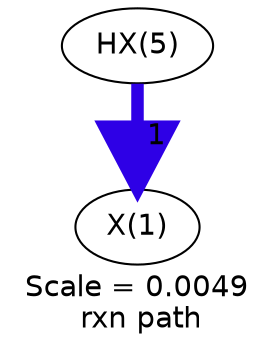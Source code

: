 digraph reaction_paths {
center=1;
s10 -> s9[fontname="Helvetica", style="setlinewidth(6)", arrowsize=3, color="0.7, 1.5, 0.9"
, label=" 1"];
s9 [ fontname="Helvetica", label="X(1)"];
s10 [ fontname="Helvetica", label="HX(5)"];
 label = "Scale = 0.0049\l rxn path";
 fontname = "Helvetica";
}
